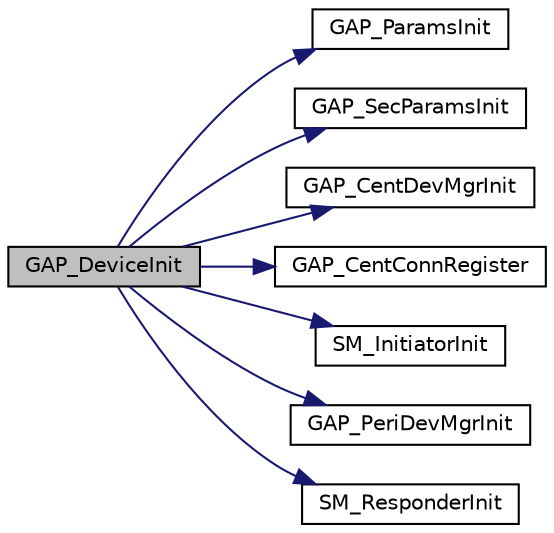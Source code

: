 digraph "GAP_DeviceInit"
{
  edge [fontname="Helvetica",fontsize="10",labelfontname="Helvetica",labelfontsize="10"];
  node [fontname="Helvetica",fontsize="10",shape=record];
  rankdir="LR";
  Node1 [label="GAP_DeviceInit",height=0.2,width=0.4,color="black", fillcolor="grey75", style="filled" fontcolor="black"];
  Node1 -> Node2 [color="midnightblue",fontsize="10",style="solid",fontname="Helvetica"];
  Node2 [label="GAP_ParamsInit",height=0.2,width=0.4,color="black", fillcolor="white", style="filled",URL="$gap_8h.html#ab96580ab243315da0ec3708579f3ae28"];
  Node1 -> Node3 [color="midnightblue",fontsize="10",style="solid",fontname="Helvetica"];
  Node3 [label="GAP_SecParamsInit",height=0.2,width=0.4,color="black", fillcolor="white", style="filled",URL="$gap_8h.html#a926fd8f0e775e2816eb1e55af4f179eb"];
  Node1 -> Node4 [color="midnightblue",fontsize="10",style="solid",fontname="Helvetica"];
  Node4 [label="GAP_CentDevMgrInit",height=0.2,width=0.4,color="black", fillcolor="white", style="filled",URL="$gap_8h.html#ad1e803531e83f7a3e5fc25f63d852c65"];
  Node1 -> Node5 [color="midnightblue",fontsize="10",style="solid",fontname="Helvetica"];
  Node5 [label="GAP_CentConnRegister",height=0.2,width=0.4,color="black", fillcolor="white", style="filled",URL="$gap_8h.html#ac3e44c072a9938c34ab06b1c60b529fd"];
  Node1 -> Node6 [color="midnightblue",fontsize="10",style="solid",fontname="Helvetica"];
  Node6 [label="SM_InitiatorInit",height=0.2,width=0.4,color="black", fillcolor="white", style="filled",URL="$group___s_m___a_p_i.html#ga3ec7fc23a9db3e568d5884ba43042e66",tooltip="Initialize SM Initiator on a master device. "];
  Node1 -> Node7 [color="midnightblue",fontsize="10",style="solid",fontname="Helvetica"];
  Node7 [label="GAP_PeriDevMgrInit",height=0.2,width=0.4,color="black", fillcolor="white", style="filled",URL="$gap_8h.html#a2f198d86bf9c14a3ec5a2de9256315eb"];
  Node1 -> Node8 [color="midnightblue",fontsize="10",style="solid",fontname="Helvetica"];
  Node8 [label="SM_ResponderInit",height=0.2,width=0.4,color="black", fillcolor="white", style="filled",URL="$group___s_m___a_p_i.html#ga5de7fda0fb23c25371bf66f6e3ec8bc1",tooltip="Initialize SM Responder on a slave device. "];
}
